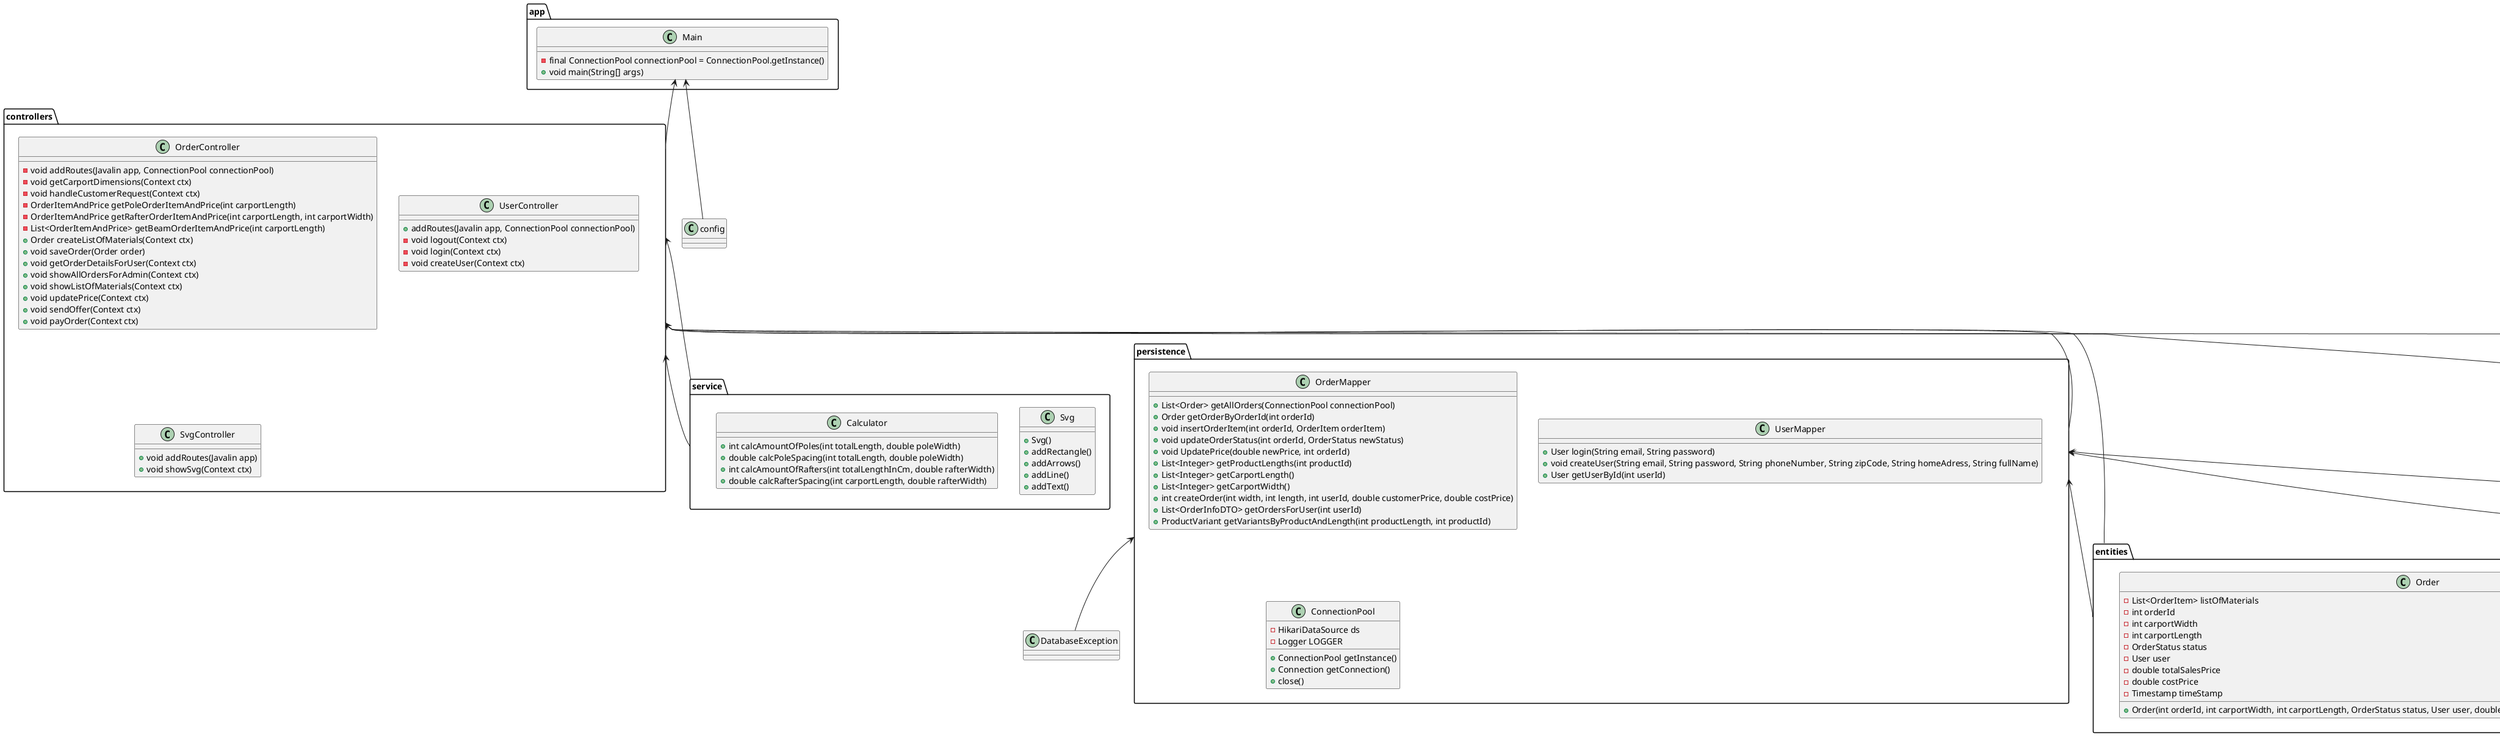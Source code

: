 @startuml
package app {
    class Main {
        - final ConnectionPool connectionPool = ConnectionPool.getInstance()
        + void main(String[] args)
    }
}

package controllers {
    class OrderController {
        - void addRoutes(Javalin app, ConnectionPool connectionPool)
        - void getCarportDimensions(Context ctx)
        - void handleCustomerRequest(Context ctx)
        - OrderItemAndPrice getPoleOrderItemAndPrice(int carportLength)
        - OrderItemAndPrice getRafterOrderItemAndPrice(int carportLength, int carportWidth)
        - List<OrderItemAndPrice> getBeamOrderItemAndPrice(int carportLength)
        + Order createListOfMaterials(Context ctx)
        + void saveOrder(Order order)
        + void getOrderDetailsForUser(Context ctx)
        + void showAllOrdersForAdmin(Context ctx)
        + void showListOfMaterials(Context ctx)
        + void updatePrice(Context ctx)
        + void sendOffer(Context ctx)
        + void payOrder(Context ctx)
    }

    class UserController {
        + addRoutes(Javalin app, ConnectionPool connectionPool)
        - void logout(Context ctx)
        - void login(Context ctx)
        - void createUser(Context ctx)
    }

    class SvgController {
        + void addRoutes(Javalin app)
        + void showSvg(Context ctx)
    }
}

package service {
    class Svg {
        + Svg()
        + addRectangle()
        + addArrows()
        + addLine()
        + addText()
    }


    class Calculator {
            + int calcAmountOfPoles(int totalLength, double poleWidth)
            + double calcPoleSpacing(int totalLength, double poleWidth)
            + int calcAmountOfRafters(int totalLengthInCm, double rafterWidth)
            + double calcRafterSpacing(int carportLength, double rafterWidth)
        }
}

package persistence {
    class OrderMapper {
        + List<Order> getAllOrders(ConnectionPool connectionPool)
        + Order getOrderByOrderId(int orderId)
        + void insertOrderItem(int orderId, OrderItem orderItem)
        + void updateOrderStatus(int orderId, OrderStatus newStatus)
        + void UpdatePrice(double newPrice, int orderId)
        + List<Integer> getProductLengths(int productId)
        + List<Integer> getCarportLength()
        + List<Integer> getCarportWidth()
        + int createOrder(int width, int length, int userId, double customerPrice, double costPrice)
        + List<OrderInfoDTO> getOrdersForUser(int userId)
        + ProductVariant getVariantsByProductAndLength(int productLength, int productId)
    }

    class UserMapper {
        + User login(String email, String password)
        + void createUser(String email, String password, String phoneNumber, String zipCode, String homeAdress, String fullName)
        + User getUserById(int userId)
    }

    class ConnectionPool {
        - HikariDataSource ds
        - Logger LOGGER
        + ConnectionPool getInstance()
        + Connection getConnection()
        + close()
    }
}

package entities {
    class User {
        - int userId
        - String email
        - String phoneNumber
        - String role
        - String fullName
        - String address
        - String zipCode
        + User(int userId, String email, String phoneNumber, String role, String zipCode, String address, String fullName)
    }

    class Order {
        - List<OrderItem> listOfMaterials
        - int orderId
        - int carportWidth
        - int carportLength
        - OrderStatus status
        - User user
        - double totalSalesPrice
        - double costPrice
        - Timestamp timeStamp
        + Order(int orderId, int carportWidth, int carportLength, OrderStatus status, User user, double totalPrice, double costPrice, Timestamp timeStamp)
    }
}

package DTO {
    class OrderInfoDTO {
        - int orderId
        - int carportWidth
        - int carportLength
        - OrderStatus status
        - double totalSalesPrice
        - double costPrice
        - Timestamp timestamp
        + OrderInfoDTO(int orderID, int carportWidth, int carportLength, OrderStatus status, double totalSalesPrice, double costPrice, Timestamp timestamp)
    }

    class OrderItemAndPrice {
        - OrderItem orderItem
        - double price
        + OrderItemAndPrice(OrderItem orderItem, double price)
    }
}

package util {
    class Calculator {
        + int calcAmountOfPoles(int totalLength, double poleWidth)
        + double calcPoleSpacing(int totalLength, double poleWidth)
        + int calcAmountOfRafters(int totalLengthInCm, double rafterWidth)
        + double calcRafterSpacing(int carportLength, double rafterWidth)
    }

    enum OrderStatus {
        PENDING,
        CONFIRMED,
        CANCELLED,
        REJECTED,
        PAID,
        ACCEPTED;
    }
}

persistence <-- DatabaseException
Main <-- config
Main <-- controllers
controllers <-- persistence
persistence <-- entities
controllers <-- service
controllers <-- entities
persistence <-- DTO
controllers <-- DTO
controllers <-- util
persistence <-- util
controllers <-- service

@enduml
